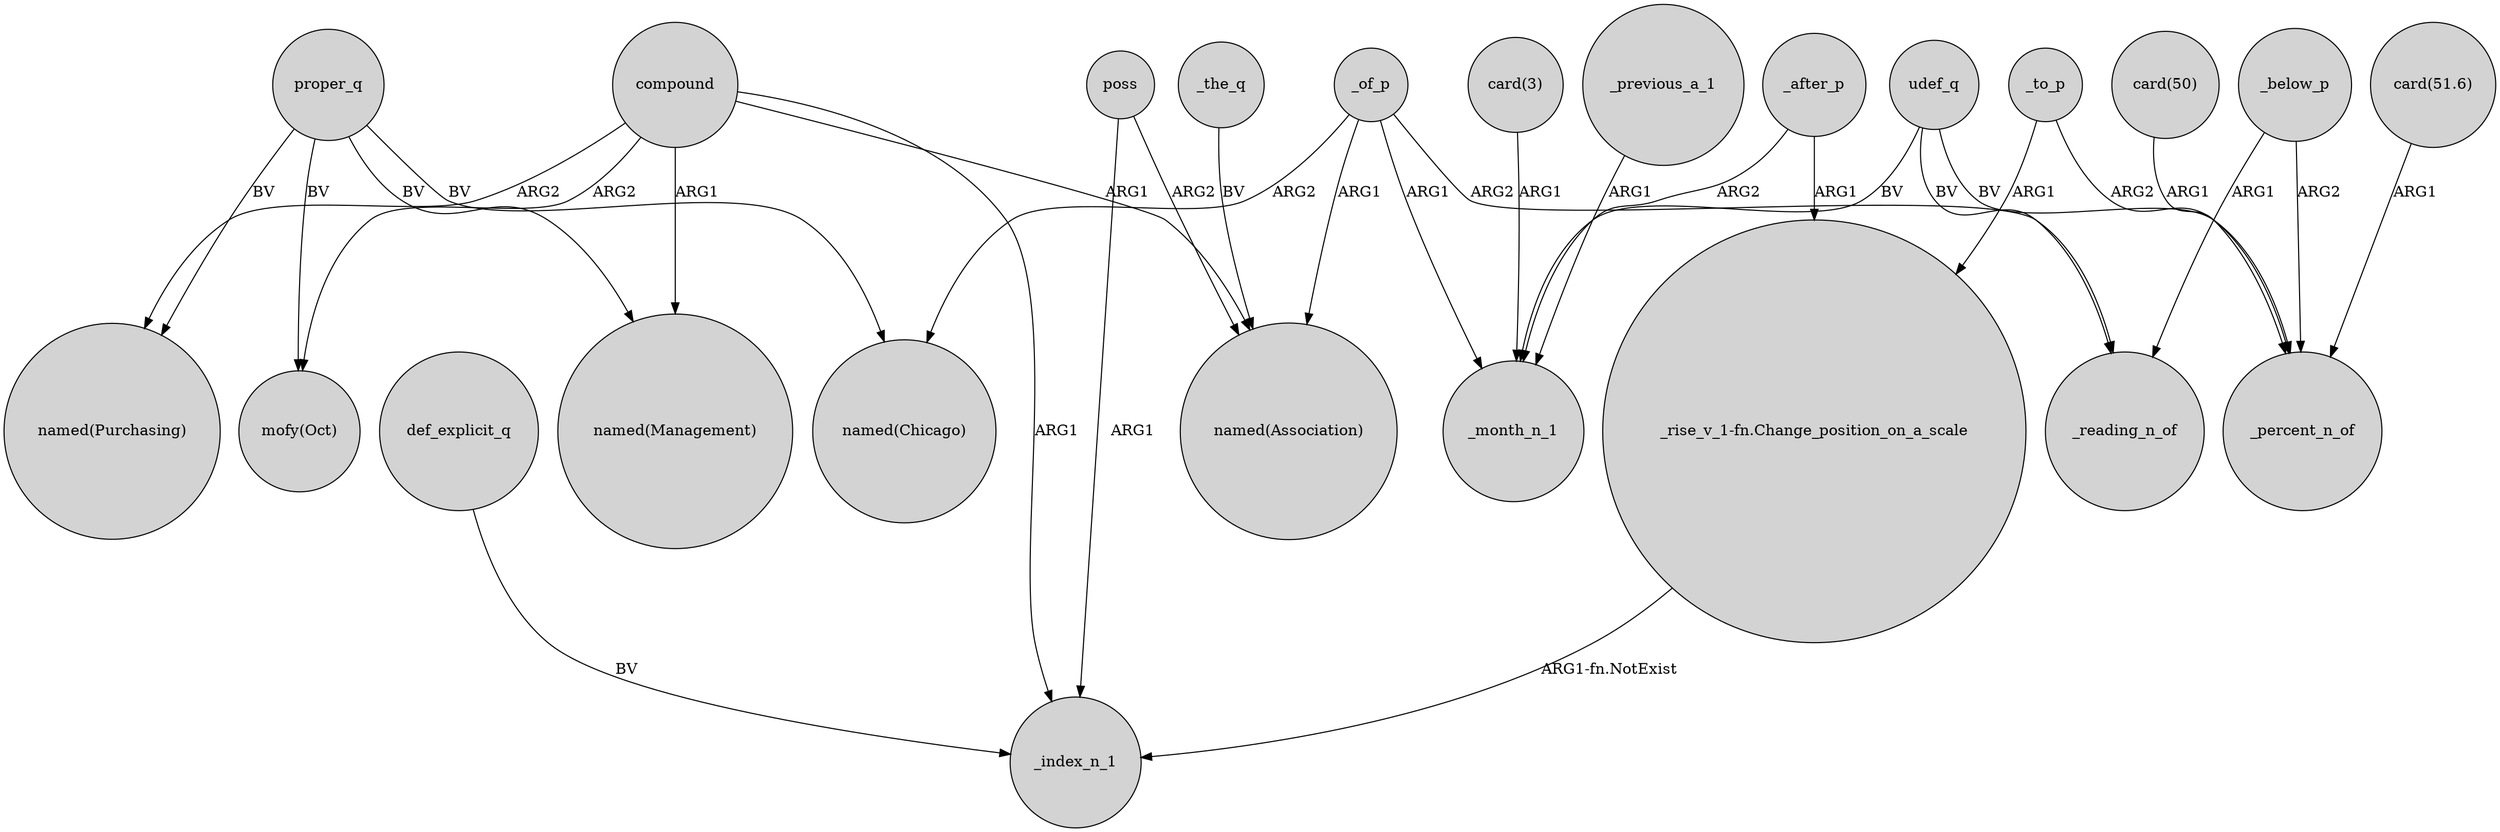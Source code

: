 digraph {
	node [shape=circle style=filled]
	_of_p -> "named(Chicago)" [label=ARG2]
	udef_q -> _reading_n_of [label=BV]
	def_explicit_q -> _index_n_1 [label=BV]
	_after_p -> "_rise_v_1-fn.Change_position_on_a_scale" [label=ARG1]
	_below_p -> _reading_n_of [label=ARG1]
	proper_q -> "mofy(Oct)" [label=BV]
	compound -> "named(Purchasing)" [label=ARG2]
	udef_q -> _month_n_1 [label=BV]
	_of_p -> _reading_n_of [label=ARG2]
	_of_p -> "named(Association)" [label=ARG1]
	"card(50)" -> _percent_n_of [label=ARG1]
	poss -> "named(Association)" [label=ARG2]
	"_rise_v_1-fn.Change_position_on_a_scale" -> _index_n_1 [label="ARG1-fn.NotExist"]
	"card(51.6)" -> _percent_n_of [label=ARG1]
	_after_p -> _month_n_1 [label=ARG2]
	_of_p -> _month_n_1 [label=ARG1]
	_below_p -> _percent_n_of [label=ARG2]
	_to_p -> _percent_n_of [label=ARG2]
	_previous_a_1 -> _month_n_1 [label=ARG1]
	compound -> "mofy(Oct)" [label=ARG2]
	compound -> "named(Management)" [label=ARG1]
	_the_q -> "named(Association)" [label=BV]
	udef_q -> _percent_n_of [label=BV]
	compound -> "named(Association)" [label=ARG1]
	proper_q -> "named(Purchasing)" [label=BV]
	_to_p -> "_rise_v_1-fn.Change_position_on_a_scale" [label=ARG1]
	proper_q -> "named(Chicago)" [label=BV]
	"card(3)" -> _month_n_1 [label=ARG1]
	proper_q -> "named(Management)" [label=BV]
	compound -> _index_n_1 [label=ARG1]
	poss -> _index_n_1 [label=ARG1]
}
